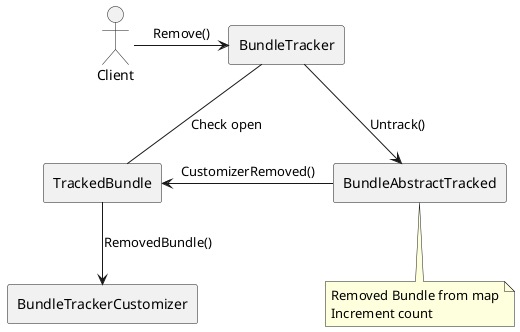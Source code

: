 @startuml manrembundle_diagram
:Client: as Client

rectangle "BundleTracker" as BT
'rectangle "BundleTrackerPrivate" as BTP
rectangle "TrackedBundle" as TB
'rectangle "BundleContext" as BC
rectangle "BundleAbstractTracked" as BAT
rectangle "BundleTrackerCustomizer" as BTC

Client -> BT : Remove()
BT -d- TB : Check open
BT -> BAT : Untrack()
TB <- BAT : CustomizerRemoved()
TB -d-> BTC : RemovedBundle()

note bottom of BAT : Removed Bundle from map\nIncrement count


@enduml
